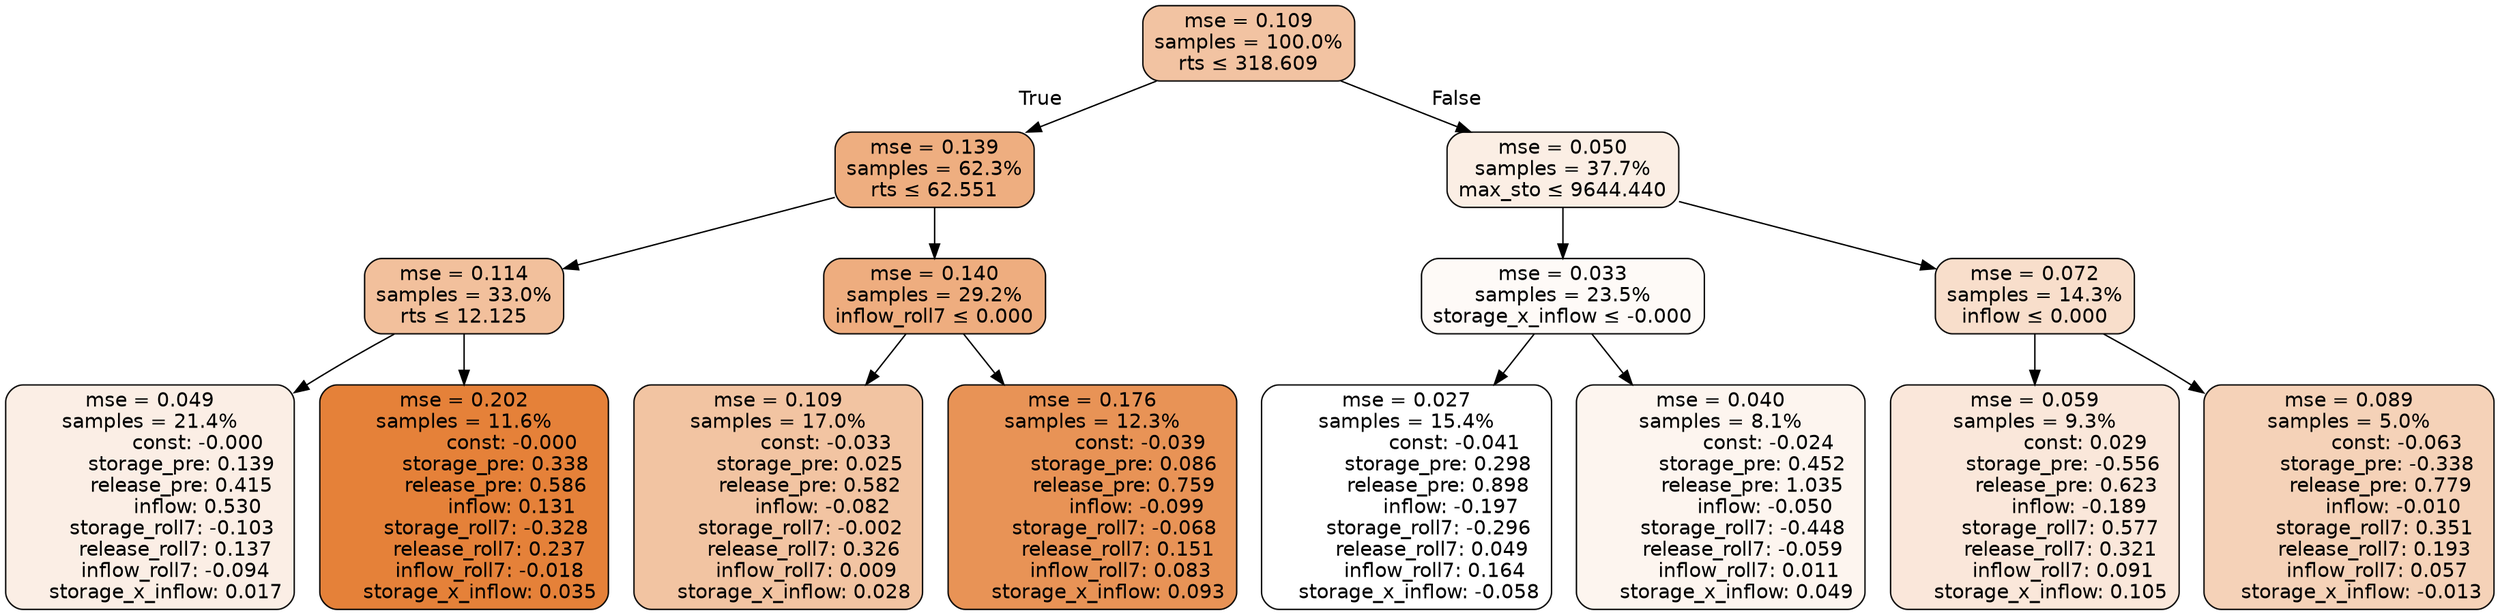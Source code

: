 digraph tree {
bgcolor="transparent"
node [shape=rectangle, style="filled, rounded", color="black", fontname=helvetica] ;
edge [fontname=helvetica] ;
	"0" [label="mse = 0.109
samples = 100.0%
rts &le; 318.609", fillcolor="#f2c3a2"]
	"1" [label="mse = 0.139
samples = 62.3%
rts &le; 62.551", fillcolor="#eeae80"]
	"2" [label="mse = 0.114
samples = 33.0%
rts &le; 12.125", fillcolor="#f2c09c"]
	"3" [label="mse = 0.049
samples = 21.4%
               const: -0.000
          storage_pre: 0.139
          release_pre: 0.415
               inflow: 0.530
       storage_roll7: -0.103
        release_roll7: 0.137
        inflow_roll7: -0.094
     storage_x_inflow: 0.017", fillcolor="#fbeee5"]
	"4" [label="mse = 0.202
samples = 11.6%
               const: -0.000
          storage_pre: 0.338
          release_pre: 0.586
               inflow: 0.131
       storage_roll7: -0.328
        release_roll7: 0.237
        inflow_roll7: -0.018
     storage_x_inflow: 0.035", fillcolor="#e58139"]
	"5" [label="mse = 0.140
samples = 29.2%
inflow_roll7 &le; 0.000", fillcolor="#eead7f"]
	"6" [label="mse = 0.109
samples = 17.0%
               const: -0.033
          storage_pre: 0.025
          release_pre: 0.582
              inflow: -0.082
       storage_roll7: -0.002
        release_roll7: 0.326
         inflow_roll7: 0.009
     storage_x_inflow: 0.028", fillcolor="#f2c4a2"]
	"7" [label="mse = 0.176
samples = 12.3%
               const: -0.039
          storage_pre: 0.086
          release_pre: 0.759
              inflow: -0.099
       storage_roll7: -0.068
        release_roll7: 0.151
         inflow_roll7: 0.083
     storage_x_inflow: 0.093", fillcolor="#e89356"]
	"8" [label="mse = 0.050
samples = 37.7%
max_sto &le; 9644.440", fillcolor="#fbeee4"]
	"9" [label="mse = 0.033
samples = 23.5%
storage_x_inflow &le; -0.000", fillcolor="#fefaf7"]
	"10" [label="mse = 0.027
samples = 15.4%
               const: -0.041
          storage_pre: 0.298
          release_pre: 0.898
              inflow: -0.197
       storage_roll7: -0.296
        release_roll7: 0.049
         inflow_roll7: 0.164
    storage_x_inflow: -0.058", fillcolor="#ffffff"]
	"11" [label="mse = 0.040
samples = 8.1%
               const: -0.024
          storage_pre: 0.452
          release_pre: 1.035
              inflow: -0.050
       storage_roll7: -0.448
       release_roll7: -0.059
         inflow_roll7: 0.011
     storage_x_inflow: 0.049", fillcolor="#fdf5ef"]
	"12" [label="mse = 0.072
samples = 14.3%
inflow &le; 0.000", fillcolor="#f8decb"]
	"13" [label="mse = 0.059
samples = 9.3%
                const: 0.029
         storage_pre: -0.556
          release_pre: 0.623
              inflow: -0.189
        storage_roll7: 0.577
        release_roll7: 0.321
         inflow_roll7: 0.091
     storage_x_inflow: 0.105", fillcolor="#fae7da"]
	"14" [label="mse = 0.089
samples = 5.0%
               const: -0.063
         storage_pre: -0.338
          release_pre: 0.779
              inflow: -0.010
        storage_roll7: 0.351
        release_roll7: 0.193
         inflow_roll7: 0.057
    storage_x_inflow: -0.013", fillcolor="#f5d2b8"]

	"0" -> "1" [labeldistance=2.5, labelangle=45, headlabel="True"]
	"1" -> "2"
	"2" -> "3"
	"2" -> "4"
	"1" -> "5"
	"5" -> "6"
	"5" -> "7"
	"0" -> "8" [labeldistance=2.5, labelangle=-45, headlabel="False"]
	"8" -> "9"
	"9" -> "10"
	"9" -> "11"
	"8" -> "12"
	"12" -> "13"
	"12" -> "14"
}
